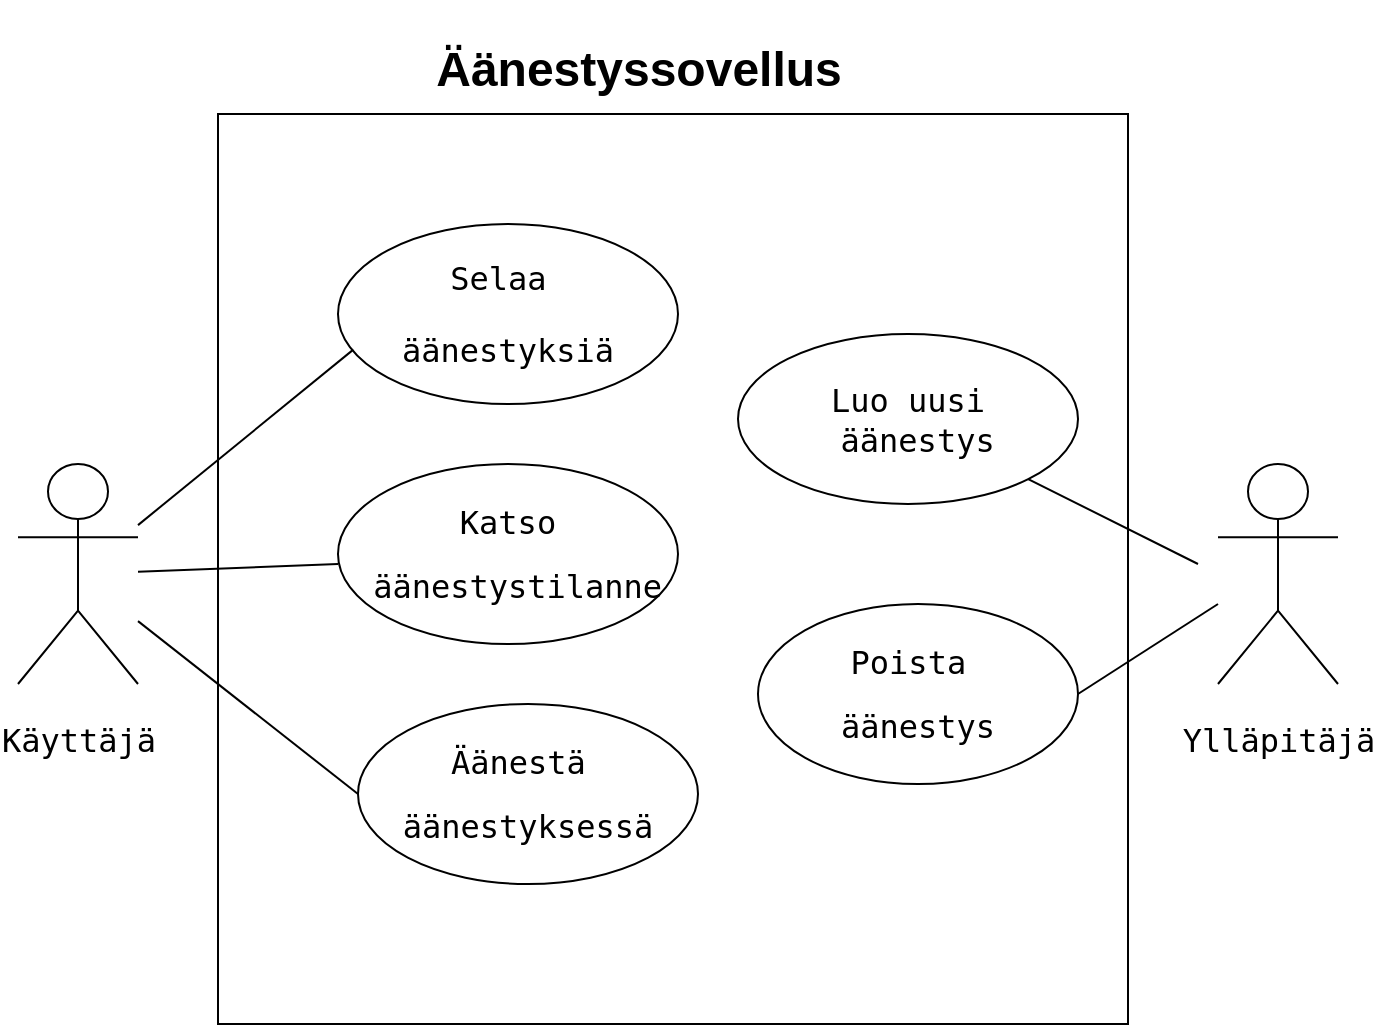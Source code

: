 <mxfile version="28.2.5">
  <diagram name="Sivu-1" id="DChuiHUm8rzLjZldopgU">
    <mxGraphModel dx="1034" dy="578" grid="1" gridSize="10" guides="1" tooltips="1" connect="1" arrows="1" fold="1" page="1" pageScale="1" pageWidth="827" pageHeight="1169" math="0" shadow="0">
      <root>
        <mxCell id="0" />
        <mxCell id="1" parent="0" />
        <mxCell id="FJW8fGVHR4VlawE2yVcJ-1" value="" style="whiteSpace=wrap;html=1;aspect=fixed;" vertex="1" parent="1">
          <mxGeometry x="170" y="435" width="455" height="455" as="geometry" />
        </mxCell>
        <object label="&lt;pre&gt;&lt;font style=&quot;font-size: 16px;&quot;&gt;Käyttäjä&lt;/font&gt;&lt;/pre&gt;" Käyttäjä="" id="FJW8fGVHR4VlawE2yVcJ-2">
          <mxCell style="shape=umlActor;verticalLabelPosition=bottom;verticalAlign=top;html=1;outlineConnect=0;" vertex="1" parent="1">
            <mxGeometry x="70" y="610" width="60" height="110" as="geometry" />
          </mxCell>
        </object>
        <mxCell id="FJW8fGVHR4VlawE2yVcJ-5" value="&lt;pre&gt;&lt;font style=&quot;font-size: 16px;&quot;&gt;Ylläpitäjä&lt;/font&gt;&lt;/pre&gt;" style="shape=umlActor;verticalLabelPosition=bottom;verticalAlign=top;html=1;outlineConnect=0;" vertex="1" parent="1">
          <mxGeometry x="670" y="610" width="60" height="110" as="geometry" />
        </mxCell>
        <mxCell id="FJW8fGVHR4VlawE2yVcJ-8" value="&lt;h1&gt;Äänestyssovellus&lt;/h1&gt;" style="text;html=1;align=center;verticalAlign=middle;resizable=0;points=[];autosize=1;strokeColor=none;fillColor=none;" vertex="1" parent="1">
          <mxGeometry x="265" y="378" width="230" height="70" as="geometry" />
        </mxCell>
        <mxCell id="FJW8fGVHR4VlawE2yVcJ-9" value="&lt;pre&gt;Selaa &lt;/pre&gt;&lt;pre&gt;äänestyksiä&lt;/pre&gt;" style="ellipse;whiteSpace=wrap;html=1;fontSize=16;" vertex="1" parent="1">
          <mxGeometry x="230" y="490" width="170" height="90" as="geometry" />
        </mxCell>
        <mxCell id="FJW8fGVHR4VlawE2yVcJ-10" value="&lt;pre&gt;&lt;font style=&quot;font-size: 16px;&quot;&gt;Katso&lt;/font&gt;&lt;/pre&gt;&lt;pre&gt;&lt;font style=&quot;font-size: 16px;&quot;&gt; äänestystilanne&lt;/font&gt;&lt;/pre&gt;" style="ellipse;whiteSpace=wrap;html=1;" vertex="1" parent="1">
          <mxGeometry x="230" y="610" width="170" height="90" as="geometry" />
        </mxCell>
        <mxCell id="FJW8fGVHR4VlawE2yVcJ-11" value="&lt;pre&gt;&lt;font style=&quot;font-size: 16px;&quot;&gt;Äänestä &lt;/font&gt;&lt;/pre&gt;&lt;pre&gt;&lt;font style=&quot;font-size: 16px;&quot;&gt;äänestyksessä&lt;/font&gt;&lt;/pre&gt;&lt;pre&gt;&lt;font style=&quot;font-size: 16px;&quot;&gt;&lt;/font&gt;&lt;/pre&gt;&lt;pre&gt;&lt;font style=&quot;font-size: 16px;&quot;&gt;&lt;/font&gt;&lt;/pre&gt;&lt;div&gt;&lt;/div&gt;" style="ellipse;whiteSpace=wrap;html=1;" vertex="1" parent="1">
          <mxGeometry x="240" y="730" width="170" height="90" as="geometry" />
        </mxCell>
        <mxCell id="FJW8fGVHR4VlawE2yVcJ-12" value="&lt;pre&gt;&lt;font style=&quot;font-size: 16px;&quot;&gt;Luo uusi&lt;br&gt;&lt;/font&gt;&lt;font style=&quot;font-size: 16px;&quot;&gt;&amp;nbsp;äänestys&lt;/font&gt;&lt;/pre&gt;" style="ellipse;whiteSpace=wrap;html=1;" vertex="1" parent="1">
          <mxGeometry x="430" y="545" width="170" height="85" as="geometry" />
        </mxCell>
        <mxCell id="FJW8fGVHR4VlawE2yVcJ-13" value="&lt;pre&gt;&lt;font style=&quot;font-size: 16px;&quot;&gt;Poista &lt;/font&gt;&lt;/pre&gt;&lt;pre&gt;&lt;font style=&quot;font-size: 16px;&quot;&gt;äänestys&lt;/font&gt;&lt;/pre&gt;" style="ellipse;whiteSpace=wrap;html=1;" vertex="1" parent="1">
          <mxGeometry x="440" y="680" width="160" height="90" as="geometry" />
        </mxCell>
        <mxCell id="FJW8fGVHR4VlawE2yVcJ-15" value="" style="endArrow=none;html=1;rounded=0;entryX=0.045;entryY=0.698;entryDx=0;entryDy=0;entryPerimeter=0;" edge="1" parent="1" source="FJW8fGVHR4VlawE2yVcJ-2" target="FJW8fGVHR4VlawE2yVcJ-9">
          <mxGeometry width="50" height="50" relative="1" as="geometry">
            <mxPoint x="390" y="690" as="sourcePoint" />
            <mxPoint x="440" y="640" as="targetPoint" />
          </mxGeometry>
        </mxCell>
        <mxCell id="FJW8fGVHR4VlawE2yVcJ-16" value="" style="endArrow=none;html=1;rounded=0;" edge="1" parent="1" source="FJW8fGVHR4VlawE2yVcJ-2">
          <mxGeometry width="50" height="50" relative="1" as="geometry">
            <mxPoint x="390" y="690" as="sourcePoint" />
            <mxPoint x="230" y="660" as="targetPoint" />
          </mxGeometry>
        </mxCell>
        <mxCell id="FJW8fGVHR4VlawE2yVcJ-17" value="" style="endArrow=none;html=1;rounded=0;entryX=0;entryY=0.5;entryDx=0;entryDy=0;" edge="1" parent="1" source="FJW8fGVHR4VlawE2yVcJ-2" target="FJW8fGVHR4VlawE2yVcJ-11">
          <mxGeometry width="50" height="50" relative="1" as="geometry">
            <mxPoint x="140" y="700" as="sourcePoint" />
            <mxPoint x="440" y="640" as="targetPoint" />
          </mxGeometry>
        </mxCell>
        <mxCell id="FJW8fGVHR4VlawE2yVcJ-18" value="" style="endArrow=none;html=1;rounded=0;exitX=1;exitY=1;exitDx=0;exitDy=0;" edge="1" parent="1" source="FJW8fGVHR4VlawE2yVcJ-12">
          <mxGeometry width="50" height="50" relative="1" as="geometry">
            <mxPoint x="390" y="690" as="sourcePoint" />
            <mxPoint x="660" y="660" as="targetPoint" />
          </mxGeometry>
        </mxCell>
        <mxCell id="FJW8fGVHR4VlawE2yVcJ-19" value="" style="endArrow=none;html=1;rounded=0;entryX=1;entryY=0.5;entryDx=0;entryDy=0;" edge="1" parent="1" target="FJW8fGVHR4VlawE2yVcJ-13">
          <mxGeometry width="50" height="50" relative="1" as="geometry">
            <mxPoint x="670" y="680" as="sourcePoint" />
            <mxPoint x="390" y="690" as="targetPoint" />
            <Array as="points">
              <mxPoint x="670" y="680" />
            </Array>
          </mxGeometry>
        </mxCell>
      </root>
    </mxGraphModel>
  </diagram>
</mxfile>
